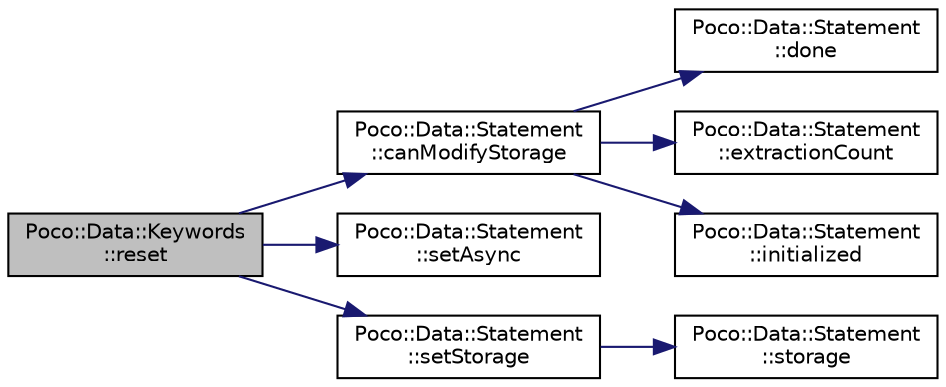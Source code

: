 digraph "Poco::Data::Keywords::reset"
{
 // LATEX_PDF_SIZE
  edge [fontname="Helvetica",fontsize="10",labelfontname="Helvetica",labelfontsize="10"];
  node [fontname="Helvetica",fontsize="10",shape=record];
  rankdir="LR";
  Node1 [label="Poco::Data::Keywords\l::reset",height=0.2,width=0.4,color="black", fillcolor="grey75", style="filled", fontcolor="black",tooltip="Sets all internal settings to their respective default values."];
  Node1 -> Node2 [color="midnightblue",fontsize="10",style="solid"];
  Node2 [label="Poco::Data::Statement\l::canModifyStorage",height=0.2,width=0.4,color="black", fillcolor="white", style="filled",URL="$classPoco_1_1Data_1_1Statement.html#a455993fc8b2220dbc2b2238b1b003de1",tooltip="Resets the Statement so that it can be filled with a new SQL command."];
  Node2 -> Node3 [color="midnightblue",fontsize="10",style="solid"];
  Node3 [label="Poco::Data::Statement\l::done",height=0.2,width=0.4,color="black", fillcolor="white", style="filled",URL="$classPoco_1_1Data_1_1Statement.html#a0df7e01caa14516f85e567f6d34a06a7",tooltip=" "];
  Node2 -> Node4 [color="midnightblue",fontsize="10",style="solid"];
  Node4 [label="Poco::Data::Statement\l::extractionCount",height=0.2,width=0.4,color="black", fillcolor="white", style="filled",URL="$classPoco_1_1Data_1_1Statement.html#ac84f4ab83664f77449d9c6e1524b5a4f",tooltip=" "];
  Node2 -> Node5 [color="midnightblue",fontsize="10",style="solid"];
  Node5 [label="Poco::Data::Statement\l::initialized",height=0.2,width=0.4,color="black", fillcolor="white", style="filled",URL="$classPoco_1_1Data_1_1Statement.html#a95a2f5313b3c3963f22e2d55e3fb8e50",tooltip=" "];
  Node1 -> Node6 [color="midnightblue",fontsize="10",style="solid"];
  Node6 [label="Poco::Data::Statement\l::setAsync",height=0.2,width=0.4,color="black", fillcolor="white", style="filled",URL="$classPoco_1_1Data_1_1Statement.html#a3d704897ba4e6733d59131ed153da85e",tooltip=" "];
  Node1 -> Node7 [color="midnightblue",fontsize="10",style="solid"];
  Node7 [label="Poco::Data::Statement\l::setStorage",height=0.2,width=0.4,color="black", fillcolor="white", style="filled",URL="$classPoco_1_1Data_1_1Statement.html#afab557984fd9368aa552a968020d6f49",tooltip="Returns the internal storage type for the statement."];
  Node7 -> Node8 [color="midnightblue",fontsize="10",style="solid"];
  Node8 [label="Poco::Data::Statement\l::storage",height=0.2,width=0.4,color="black", fillcolor="white", style="filled",URL="$classPoco_1_1Data_1_1Statement.html#ae2f9fab339d7e1476e0ddde9560f1082",tooltip="Returns true if statement is in a state that allows the internal storage to be modified."];
}
